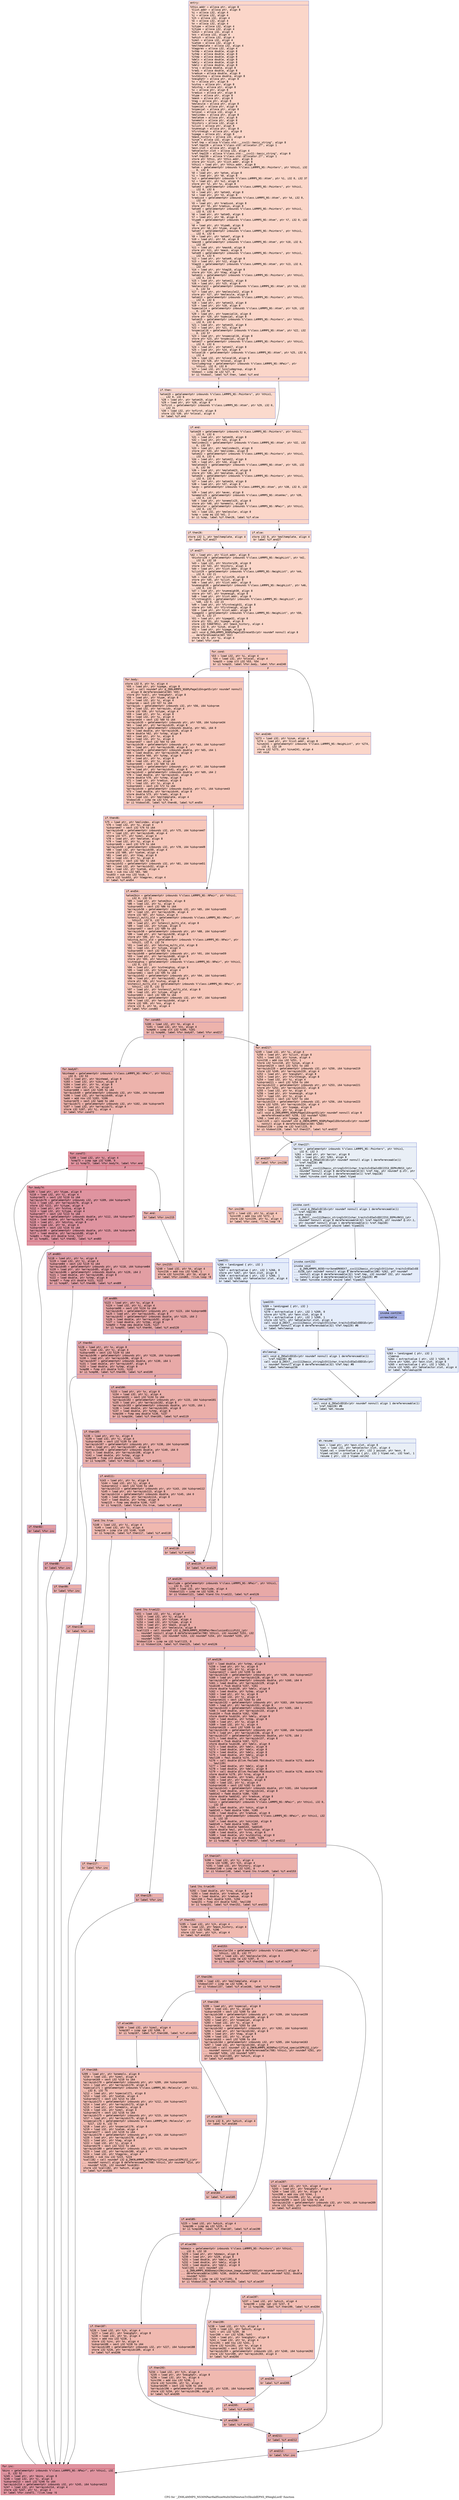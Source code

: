 digraph "CFG for '_ZN9LAMMPS_NS30NPairHalfSizeMultiOldNewtonTri5buildEPNS_9NeighListE' function" {
	label="CFG for '_ZN9LAMMPS_NS30NPairHalfSizeMultiOldNewtonTri5buildEPNS_9NeighListE' function";

	Node0x55f3fb5f9cc0 [shape=record,color="#3d50c3ff", style=filled, fillcolor="#f6a38570" fontname="Courier",label="{entry:\l|  %this.addr = alloca ptr, align 8\l  %list.addr = alloca ptr, align 8\l  %i = alloca i32, align 4\l  %j = alloca i32, align 4\l  %jh = alloca i32, align 4\l  %k = alloca i32, align 4\l  %n = alloca i32, align 4\l  %itype = alloca i32, align 4\l  %jtype = alloca i32, align 4\l  %ibin = alloca i32, align 4\l  %ns = alloca i32, align 4\l  %which = alloca i32, align 4\l  %imol = alloca i32, align 4\l  %iatom = alloca i32, align 4\l  %moltemplate = alloca i32, align 4\l  %tagprev = alloca i32, align 4\l  %xtmp = alloca double, align 8\l  %ytmp = alloca double, align 8\l  %ztmp = alloca double, align 8\l  %delx = alloca double, align 8\l  %dely = alloca double, align 8\l  %delz = alloca double, align 8\l  %rsq = alloca double, align 8\l  %radi = alloca double, align 8\l  %radsum = alloca double, align 8\l  %cutdistsq = alloca double, align 8\l  %neighptr = alloca ptr, align 8\l  %s = alloca ptr, align 8\l  %cutsq = alloca ptr, align 8\l  %distsq = alloca ptr, align 8\l  %x = alloca ptr, align 8\l  %radius = alloca ptr, align 8\l  %type = alloca ptr, align 8\l  %mask = alloca ptr, align 8\l  %tag = alloca ptr, align 8\l  %molecule = alloca ptr, align 8\l  %special = alloca ptr, align 8\l  %nspecial = alloca ptr, align 8\l  %nlocal = alloca i32, align 4\l  %molindex = alloca ptr, align 8\l  %molatom = alloca ptr, align 8\l  %onemols = alloca ptr, align 8\l  %history = alloca i32, align 4\l  %ilist = alloca ptr, align 8\l  %numneigh = alloca ptr, align 8\l  %firstneigh = alloca ptr, align 8\l  %ipage = alloca ptr, align 8\l  %mask_history = alloca i32, align 4\l  %inum = alloca i32, align 4\l  %ref.tmp = alloca %\"class.std::__cxx11::basic_string\", align 8\l  %ref.tmp228 = alloca %\"class.std::allocator.27\", align 1\l  %exn.slot = alloca ptr, align 8\l  %ehselector.slot = alloca i32, align 4\l  %ref.tmp229 = alloca %\"class.std::__cxx11::basic_string\", align 8\l  %ref.tmp230 = alloca %\"class.std::allocator.27\", align 1\l  store ptr %this, ptr %this.addr, align 8\l  store ptr %list, ptr %list.addr, align 8\l  %this1 = load ptr, ptr %this.addr, align 8\l  %atom = getelementptr inbounds %\"class.LAMMPS_NS::Pointers\", ptr %this1, i32\l... 0, i32 6\l  %0 = load ptr, ptr %atom, align 8\l  %1 = load ptr, ptr %0, align 8\l  %x2 = getelementptr inbounds %\"class.LAMMPS_NS::Atom\", ptr %1, i32 0, i32 37\l  %2 = load ptr, ptr %x2, align 8\l  store ptr %2, ptr %x, align 8\l  %atom3 = getelementptr inbounds %\"class.LAMMPS_NS::Pointers\", ptr %this1,\l... i32 0, i32 6\l  %3 = load ptr, ptr %atom3, align 8\l  %4 = load ptr, ptr %3, align 8\l  %radius4 = getelementptr inbounds %\"class.LAMMPS_NS::Atom\", ptr %4, i32 0,\l... i32 43\l  %5 = load ptr, ptr %radius4, align 8\l  store ptr %5, ptr %radius, align 8\l  %atom5 = getelementptr inbounds %\"class.LAMMPS_NS::Pointers\", ptr %this1,\l... i32 0, i32 6\l  %6 = load ptr, ptr %atom5, align 8\l  %7 = load ptr, ptr %6, align 8\l  %type6 = getelementptr inbounds %\"class.LAMMPS_NS::Atom\", ptr %7, i32 0, i32\l... 34\l  %8 = load ptr, ptr %type6, align 8\l  store ptr %8, ptr %type, align 8\l  %atom7 = getelementptr inbounds %\"class.LAMMPS_NS::Pointers\", ptr %this1,\l... i32 0, i32 6\l  %9 = load ptr, ptr %atom7, align 8\l  %10 = load ptr, ptr %9, align 8\l  %mask8 = getelementptr inbounds %\"class.LAMMPS_NS::Atom\", ptr %10, i32 0,\l... i32 35\l  %11 = load ptr, ptr %mask8, align 8\l  store ptr %11, ptr %mask, align 8\l  %atom9 = getelementptr inbounds %\"class.LAMMPS_NS::Pointers\", ptr %this1,\l... i32 0, i32 6\l  %12 = load ptr, ptr %atom9, align 8\l  %13 = load ptr, ptr %12, align 8\l  %tag10 = getelementptr inbounds %\"class.LAMMPS_NS::Atom\", ptr %13, i32 0,\l... i32 33\l  %14 = load ptr, ptr %tag10, align 8\l  store ptr %14, ptr %tag, align 8\l  %atom11 = getelementptr inbounds %\"class.LAMMPS_NS::Pointers\", ptr %this1,\l... i32 0, i32 6\l  %15 = load ptr, ptr %atom11, align 8\l  %16 = load ptr, ptr %15, align 8\l  %molecule12 = getelementptr inbounds %\"class.LAMMPS_NS::Atom\", ptr %16, i32\l... 0, i32 54\l  %17 = load ptr, ptr %molecule12, align 8\l  store ptr %17, ptr %molecule, align 8\l  %atom13 = getelementptr inbounds %\"class.LAMMPS_NS::Pointers\", ptr %this1,\l... i32 0, i32 6\l  %18 = load ptr, ptr %atom13, align 8\l  %19 = load ptr, ptr %18, align 8\l  %special14 = getelementptr inbounds %\"class.LAMMPS_NS::Atom\", ptr %19, i32\l... 0, i32 58\l  %20 = load ptr, ptr %special14, align 8\l  store ptr %20, ptr %special, align 8\l  %atom15 = getelementptr inbounds %\"class.LAMMPS_NS::Pointers\", ptr %this1,\l... i32 0, i32 6\l  %21 = load ptr, ptr %atom15, align 8\l  %22 = load ptr, ptr %21, align 8\l  %nspecial16 = getelementptr inbounds %\"class.LAMMPS_NS::Atom\", ptr %22, i32\l... 0, i32 57\l  %23 = load ptr, ptr %nspecial16, align 8\l  store ptr %23, ptr %nspecial, align 8\l  %atom17 = getelementptr inbounds %\"class.LAMMPS_NS::Pointers\", ptr %this1,\l... i32 0, i32 6\l  %24 = load ptr, ptr %atom17, align 8\l  %25 = load ptr, ptr %24, align 8\l  %nlocal18 = getelementptr inbounds %\"class.LAMMPS_NS::Atom\", ptr %25, i32 0,\l... i32 4\l  %26 = load i32, ptr %nlocal18, align 8\l  store i32 %26, ptr %nlocal, align 4\l  %includegroup = getelementptr inbounds %\"class.LAMMPS_NS::NPair\", ptr\l... %this1, i32 0, i32 8\l  %27 = load i32, ptr %includegroup, align 8\l  %tobool = icmp ne i32 %27, 0\l  br i1 %tobool, label %if.then, label %if.end\l|{<s0>T|<s1>F}}"];
	Node0x55f3fb5f9cc0:s0 -> Node0x55f3fb5fb6e0[tooltip="entry -> if.then\nProbability 62.50%" ];
	Node0x55f3fb5f9cc0:s1 -> Node0x55f3fb5fb750[tooltip="entry -> if.end\nProbability 37.50%" ];
	Node0x55f3fb5fb6e0 [shape=record,color="#3d50c3ff", style=filled, fillcolor="#f7ac8e70" fontname="Courier",label="{if.then:\l|  %atom19 = getelementptr inbounds %\"class.LAMMPS_NS::Pointers\", ptr %this1,\l... i32 0, i32 6\l  %28 = load ptr, ptr %atom19, align 8\l  %29 = load ptr, ptr %28, align 8\l  %nfirst = getelementptr inbounds %\"class.LAMMPS_NS::Atom\", ptr %29, i32 0,\l... i32 31\l  %30 = load i32, ptr %nfirst, align 8\l  store i32 %30, ptr %nlocal, align 4\l  br label %if.end\l}"];
	Node0x55f3fb5fb6e0 -> Node0x55f3fb5fb750[tooltip="if.then -> if.end\nProbability 100.00%" ];
	Node0x55f3fb5fb750 [shape=record,color="#3d50c3ff", style=filled, fillcolor="#f6a38570" fontname="Courier",label="{if.end:\l|  %atom20 = getelementptr inbounds %\"class.LAMMPS_NS::Pointers\", ptr %this1,\l... i32 0, i32 6\l  %31 = load ptr, ptr %atom20, align 8\l  %32 = load ptr, ptr %31, align 8\l  %molindex21 = getelementptr inbounds %\"class.LAMMPS_NS::Atom\", ptr %32, i32\l... 0, i32 55\l  %33 = load ptr, ptr %molindex21, align 8\l  store ptr %33, ptr %molindex, align 8\l  %atom22 = getelementptr inbounds %\"class.LAMMPS_NS::Pointers\", ptr %this1,\l... i32 0, i32 6\l  %34 = load ptr, ptr %atom22, align 8\l  %35 = load ptr, ptr %34, align 8\l  %molatom23 = getelementptr inbounds %\"class.LAMMPS_NS::Atom\", ptr %35, i32\l... 0, i32 56\l  %36 = load ptr, ptr %molatom23, align 8\l  store ptr %36, ptr %molatom, align 8\l  %atom24 = getelementptr inbounds %\"class.LAMMPS_NS::Pointers\", ptr %this1,\l... i32 0, i32 6\l  %37 = load ptr, ptr %atom24, align 8\l  %38 = load ptr, ptr %37, align 8\l  %avec = getelementptr inbounds %\"class.LAMMPS_NS::Atom\", ptr %38, i32 0, i32\l... 2\l  %39 = load ptr, ptr %avec, align 8\l  %onemols25 = getelementptr inbounds %\"class.LAMMPS_NS::AtomVec\", ptr %39,\l... i32 0, i32 24\l  %40 = load ptr, ptr %onemols25, align 8\l  store ptr %40, ptr %onemols, align 8\l  %molecular = getelementptr inbounds %\"class.LAMMPS_NS::NPair\", ptr %this1,\l... i32 0, i32 77\l  %41 = load i32, ptr %molecular, align 8\l  %cmp = icmp eq i32 %41, 2\l  br i1 %cmp, label %if.then26, label %if.else\l|{<s0>T|<s1>F}}"];
	Node0x55f3fb5fb750:s0 -> Node0x55f3fb6021d0[tooltip="if.end -> if.then26\nProbability 50.00%" ];
	Node0x55f3fb5fb750:s1 -> Node0x55f3fb602250[tooltip="if.end -> if.else\nProbability 50.00%" ];
	Node0x55f3fb6021d0 [shape=record,color="#3d50c3ff", style=filled, fillcolor="#f7ac8e70" fontname="Courier",label="{if.then26:\l|  store i32 1, ptr %moltemplate, align 4\l  br label %if.end27\l}"];
	Node0x55f3fb6021d0 -> Node0x55f3fb602410[tooltip="if.then26 -> if.end27\nProbability 100.00%" ];
	Node0x55f3fb602250 [shape=record,color="#3d50c3ff", style=filled, fillcolor="#f7ac8e70" fontname="Courier",label="{if.else:\l|  store i32 0, ptr %moltemplate, align 4\l  br label %if.end27\l}"];
	Node0x55f3fb602250 -> Node0x55f3fb602410[tooltip="if.else -> if.end27\nProbability 100.00%" ];
	Node0x55f3fb602410 [shape=record,color="#3d50c3ff", style=filled, fillcolor="#f6a38570" fontname="Courier",label="{if.end27:\l|  %42 = load ptr, ptr %list.addr, align 8\l  %history28 = getelementptr inbounds %\"class.LAMMPS_NS::NeighList\", ptr %42,\l... i32 0, i32 10\l  %43 = load i32, ptr %history28, align 8\l  store i32 %43, ptr %history, align 4\l  %44 = load ptr, ptr %list.addr, align 8\l  %ilist29 = getelementptr inbounds %\"class.LAMMPS_NS::NeighList\", ptr %44,\l... i32 0, i32 21\l  %45 = load ptr, ptr %ilist29, align 8\l  store ptr %45, ptr %ilist, align 8\l  %46 = load ptr, ptr %list.addr, align 8\l  %numneigh30 = getelementptr inbounds %\"class.LAMMPS_NS::NeighList\", ptr %46,\l... i32 0, i32 22\l  %47 = load ptr, ptr %numneigh30, align 8\l  store ptr %47, ptr %numneigh, align 8\l  %48 = load ptr, ptr %list.addr, align 8\l  %firstneigh31 = getelementptr inbounds %\"class.LAMMPS_NS::NeighList\", ptr\l... %48, i32 0, i32 23\l  %49 = load ptr, ptr %firstneigh31, align 8\l  store ptr %49, ptr %firstneigh, align 8\l  %50 = load ptr, ptr %list.addr, align 8\l  %ipage32 = getelementptr inbounds %\"class.LAMMPS_NS::NeighList\", ptr %50,\l... i32 0, i32 27\l  %51 = load ptr, ptr %ipage32, align 8\l  store ptr %51, ptr %ipage, align 8\l  store i32 536870912, ptr %mask_history, align 4\l  store i32 0, ptr %inum, align 4\l  %52 = load ptr, ptr %ipage, align 8\l  call void @_ZN9LAMMPS_NS6MyPageIiE5resetEv(ptr noundef nonnull align 8\l... dereferenceable(60) %52)\l  store i32 0, ptr %i, align 4\l  br label %for.cond\l}"];
	Node0x55f3fb602410 -> Node0x55f3fb604640[tooltip="if.end27 -> for.cond\nProbability 100.00%" ];
	Node0x55f3fb604640 [shape=record,color="#3d50c3ff", style=filled, fillcolor="#ec7f6370" fontname="Courier",label="{for.cond:\l|  %53 = load i32, ptr %i, align 4\l  %54 = load i32, ptr %nlocal, align 4\l  %cmp33 = icmp slt i32 %53, %54\l  br i1 %cmp33, label %for.body, label %for.end240\l|{<s0>T|<s1>F}}"];
	Node0x55f3fb604640:s0 -> Node0x55f3fb6048f0[tooltip="for.cond -> for.body\nProbability 96.88%" ];
	Node0x55f3fb604640:s1 -> Node0x55f3fb604970[tooltip="for.cond -> for.end240\nProbability 3.12%" ];
	Node0x55f3fb6048f0 [shape=record,color="#3d50c3ff", style=filled, fillcolor="#ec7f6370" fontname="Courier",label="{for.body:\l|  store i32 0, ptr %n, align 4\l  %55 = load ptr, ptr %ipage, align 8\l  %call = call noundef ptr @_ZN9LAMMPS_NS6MyPageIiE4vgetEv(ptr noundef nonnull\l... align 8 dereferenceable(60) %55)\l  store ptr %call, ptr %neighptr, align 8\l  %56 = load ptr, ptr %type, align 8\l  %57 = load i32, ptr %i, align 4\l  %idxprom = sext i32 %57 to i64\l  %arrayidx = getelementptr inbounds i32, ptr %56, i64 %idxprom\l  %58 = load i32, ptr %arrayidx, align 4\l  store i32 %58, ptr %itype, align 4\l  %59 = load ptr, ptr %x, align 8\l  %60 = load i32, ptr %i, align 4\l  %idxprom34 = sext i32 %60 to i64\l  %arrayidx35 = getelementptr inbounds ptr, ptr %59, i64 %idxprom34\l  %61 = load ptr, ptr %arrayidx35, align 8\l  %arrayidx36 = getelementptr inbounds double, ptr %61, i64 0\l  %62 = load double, ptr %arrayidx36, align 8\l  store double %62, ptr %xtmp, align 8\l  %63 = load ptr, ptr %x, align 8\l  %64 = load i32, ptr %i, align 4\l  %idxprom37 = sext i32 %64 to i64\l  %arrayidx38 = getelementptr inbounds ptr, ptr %63, i64 %idxprom37\l  %65 = load ptr, ptr %arrayidx38, align 8\l  %arrayidx39 = getelementptr inbounds double, ptr %65, i64 1\l  %66 = load double, ptr %arrayidx39, align 8\l  store double %66, ptr %ytmp, align 8\l  %67 = load ptr, ptr %x, align 8\l  %68 = load i32, ptr %i, align 4\l  %idxprom40 = sext i32 %68 to i64\l  %arrayidx41 = getelementptr inbounds ptr, ptr %67, i64 %idxprom40\l  %69 = load ptr, ptr %arrayidx41, align 8\l  %arrayidx42 = getelementptr inbounds double, ptr %69, i64 2\l  %70 = load double, ptr %arrayidx42, align 8\l  store double %70, ptr %ztmp, align 8\l  %71 = load ptr, ptr %radius, align 8\l  %72 = load i32, ptr %i, align 4\l  %idxprom43 = sext i32 %72 to i64\l  %arrayidx44 = getelementptr inbounds double, ptr %71, i64 %idxprom43\l  %73 = load double, ptr %arrayidx44, align 8\l  store double %73, ptr %radi, align 8\l  %74 = load i32, ptr %moltemplate, align 4\l  %tobool45 = icmp ne i32 %74, 0\l  br i1 %tobool45, label %if.then46, label %if.end54\l|{<s0>T|<s1>F}}"];
	Node0x55f3fb6048f0:s0 -> Node0x55f3fb6065d0[tooltip="for.body -> if.then46\nProbability 62.50%" ];
	Node0x55f3fb6048f0:s1 -> Node0x55f3fb6066b0[tooltip="for.body -> if.end54\nProbability 37.50%" ];
	Node0x55f3fb6065d0 [shape=record,color="#3d50c3ff", style=filled, fillcolor="#ed836670" fontname="Courier",label="{if.then46:\l|  %75 = load ptr, ptr %molindex, align 8\l  %76 = load i32, ptr %i, align 4\l  %idxprom47 = sext i32 %76 to i64\l  %arrayidx48 = getelementptr inbounds i32, ptr %75, i64 %idxprom47\l  %77 = load i32, ptr %arrayidx48, align 4\l  store i32 %77, ptr %imol, align 4\l  %78 = load ptr, ptr %molatom, align 8\l  %79 = load i32, ptr %i, align 4\l  %idxprom49 = sext i32 %79 to i64\l  %arrayidx50 = getelementptr inbounds i32, ptr %78, i64 %idxprom49\l  %80 = load i32, ptr %arrayidx50, align 4\l  store i32 %80, ptr %iatom, align 4\l  %81 = load ptr, ptr %tag, align 8\l  %82 = load i32, ptr %i, align 4\l  %idxprom51 = sext i32 %82 to i64\l  %arrayidx52 = getelementptr inbounds i32, ptr %81, i64 %idxprom51\l  %83 = load i32, ptr %arrayidx52, align 4\l  %84 = load i32, ptr %iatom, align 4\l  %sub = sub nsw i32 %83, %84\l  %sub53 = sub nsw i32 %sub, 1\l  store i32 %sub53, ptr %tagprev, align 4\l  br label %if.end54\l}"];
	Node0x55f3fb6065d0 -> Node0x55f3fb6066b0[tooltip="if.then46 -> if.end54\nProbability 100.00%" ];
	Node0x55f3fb6066b0 [shape=record,color="#3d50c3ff", style=filled, fillcolor="#ec7f6370" fontname="Courier",label="{if.end54:\l|  %atom2bin = getelementptr inbounds %\"class.LAMMPS_NS::NPair\", ptr %this1,\l... i32 0, i32 51\l  %85 = load ptr, ptr %atom2bin, align 8\l  %86 = load i32, ptr %i, align 4\l  %idxprom55 = sext i32 %86 to i64\l  %arrayidx56 = getelementptr inbounds i32, ptr %85, i64 %idxprom55\l  %87 = load i32, ptr %arrayidx56, align 4\l  store i32 %87, ptr %ibin, align 4\l  %stencil_multi_old = getelementptr inbounds %\"class.LAMMPS_NS::NPair\", ptr\l... %this1, i32 0, i32 73\l  %88 = load ptr, ptr %stencil_multi_old, align 8\l  %89 = load i32, ptr %itype, align 4\l  %idxprom57 = sext i32 %89 to i64\l  %arrayidx58 = getelementptr inbounds ptr, ptr %88, i64 %idxprom57\l  %90 = load ptr, ptr %arrayidx58, align 8\l  store ptr %90, ptr %s, align 8\l  %distsq_multi_old = getelementptr inbounds %\"class.LAMMPS_NS::NPair\", ptr\l... %this1, i32 0, i32 74\l  %91 = load ptr, ptr %distsq_multi_old, align 8\l  %92 = load i32, ptr %itype, align 4\l  %idxprom59 = sext i32 %92 to i64\l  %arrayidx60 = getelementptr inbounds ptr, ptr %91, i64 %idxprom59\l  %93 = load ptr, ptr %arrayidx60, align 8\l  store ptr %93, ptr %distsq, align 8\l  %cutneighsq = getelementptr inbounds %\"class.LAMMPS_NS::NPair\", ptr %this1,\l... i32 0, i32 11\l  %94 = load ptr, ptr %cutneighsq, align 8\l  %95 = load i32, ptr %itype, align 4\l  %idxprom61 = sext i32 %95 to i64\l  %arrayidx62 = getelementptr inbounds ptr, ptr %94, i64 %idxprom61\l  %96 = load ptr, ptr %arrayidx62, align 8\l  store ptr %96, ptr %cutsq, align 8\l  %nstencil_multi_old = getelementptr inbounds %\"class.LAMMPS_NS::NPair\", ptr\l... %this1, i32 0, i32 72\l  %97 = load ptr, ptr %nstencil_multi_old, align 8\l  %98 = load i32, ptr %itype, align 4\l  %idxprom63 = sext i32 %98 to i64\l  %arrayidx64 = getelementptr inbounds i32, ptr %97, i64 %idxprom63\l  %99 = load i32, ptr %arrayidx64, align 4\l  store i32 %99, ptr %ns, align 4\l  store i32 0, ptr %k, align 4\l  br label %for.cond65\l}"];
	Node0x55f3fb6066b0 -> Node0x55f3fb6095b0[tooltip="if.end54 -> for.cond65\nProbability 100.00%" ];
	Node0x55f3fb6095b0 [shape=record,color="#3d50c3ff", style=filled, fillcolor="#d6524470" fontname="Courier",label="{for.cond65:\l|  %100 = load i32, ptr %k, align 4\l  %101 = load i32, ptr %ns, align 4\l  %cmp66 = icmp slt i32 %100, %101\l  br i1 %cmp66, label %for.body67, label %for.end217\l|{<s0>T|<s1>F}}"];
	Node0x55f3fb6095b0:s0 -> Node0x55f3fb609820[tooltip="for.cond65 -> for.body67\nProbability 96.88%" ];
	Node0x55f3fb6095b0:s1 -> Node0x55f3fb609870[tooltip="for.cond65 -> for.end217\nProbability 3.12%" ];
	Node0x55f3fb609820 [shape=record,color="#3d50c3ff", style=filled, fillcolor="#d6524470" fontname="Courier",label="{for.body67:\l|  %binhead = getelementptr inbounds %\"class.LAMMPS_NS::NPair\", ptr %this1,\l... i32 0, i32 53\l  %102 = load ptr, ptr %binhead, align 8\l  %103 = load i32, ptr %ibin, align 4\l  %104 = load ptr, ptr %s, align 8\l  %105 = load i32, ptr %k, align 4\l  %idxprom68 = sext i32 %105 to i64\l  %arrayidx69 = getelementptr inbounds i32, ptr %104, i64 %idxprom68\l  %106 = load i32, ptr %arrayidx69, align 4\l  %add = add nsw i32 %103, %106\l  %idxprom70 = sext i32 %add to i64\l  %arrayidx71 = getelementptr inbounds i32, ptr %102, i64 %idxprom70\l  %107 = load i32, ptr %arrayidx71, align 4\l  store i32 %107, ptr %j, align 4\l  br label %for.cond72\l}"];
	Node0x55f3fb609820 -> Node0x55f3fb60a1e0[tooltip="for.body67 -> for.cond72\nProbability 100.00%" ];
	Node0x55f3fb60a1e0 [shape=record,color="#b70d28ff", style=filled, fillcolor="#b70d2870" fontname="Courier",label="{for.cond72:\l|  %108 = load i32, ptr %j, align 4\l  %cmp73 = icmp sge i32 %108, 0\l  br i1 %cmp73, label %for.body74, label %for.end\l|{<s0>T|<s1>F}}"];
	Node0x55f3fb60a1e0:s0 -> Node0x55f3fb60a400[tooltip="for.cond72 -> for.body74\nProbability 96.88%" ];
	Node0x55f3fb60a1e0:s1 -> Node0x55f3fb60a480[tooltip="for.cond72 -> for.end\nProbability 3.12%" ];
	Node0x55f3fb60a400 [shape=record,color="#b70d28ff", style=filled, fillcolor="#b70d2870" fontname="Courier",label="{for.body74:\l|  %109 = load ptr, ptr %type, align 8\l  %110 = load i32, ptr %j, align 4\l  %idxprom75 = sext i32 %110 to i64\l  %arrayidx76 = getelementptr inbounds i32, ptr %109, i64 %idxprom75\l  %111 = load i32, ptr %arrayidx76, align 4\l  store i32 %111, ptr %jtype, align 4\l  %112 = load ptr, ptr %cutsq, align 8\l  %113 = load i32, ptr %jtype, align 4\l  %idxprom77 = sext i32 %113 to i64\l  %arrayidx78 = getelementptr inbounds double, ptr %112, i64 %idxprom77\l  %114 = load double, ptr %arrayidx78, align 8\l  %115 = load ptr, ptr %distsq, align 8\l  %116 = load i32, ptr %k, align 4\l  %idxprom79 = sext i32 %116 to i64\l  %arrayidx80 = getelementptr inbounds double, ptr %115, i64 %idxprom79\l  %117 = load double, ptr %arrayidx80, align 8\l  %cmp81 = fcmp olt double %114, %117\l  br i1 %cmp81, label %if.then82, label %if.end83\l|{<s0>T|<s1>F}}"];
	Node0x55f3fb60a400:s0 -> Node0x55f3fb60b020[tooltip="for.body74 -> if.then82\nProbability 50.00%" ];
	Node0x55f3fb60a400:s1 -> Node0x55f3fb60b0a0[tooltip="for.body74 -> if.end83\nProbability 50.00%" ];
	Node0x55f3fb60b020 [shape=record,color="#3d50c3ff", style=filled, fillcolor="#be242e70" fontname="Courier",label="{if.then82:\l|  br label %for.inc\l}"];
	Node0x55f3fb60b020 -> Node0x55f3fb60b230[tooltip="if.then82 -> for.inc\nProbability 100.00%" ];
	Node0x55f3fb60b0a0 [shape=record,color="#3d50c3ff", style=filled, fillcolor="#be242e70" fontname="Courier",label="{if.end83:\l|  %118 = load ptr, ptr %x, align 8\l  %119 = load i32, ptr %j, align 4\l  %idxprom84 = sext i32 %119 to i64\l  %arrayidx85 = getelementptr inbounds ptr, ptr %118, i64 %idxprom84\l  %120 = load ptr, ptr %arrayidx85, align 8\l  %arrayidx86 = getelementptr inbounds double, ptr %120, i64 2\l  %121 = load double, ptr %arrayidx86, align 8\l  %122 = load double, ptr %ztmp, align 8\l  %cmp87 = fcmp olt double %121, %122\l  br i1 %cmp87, label %if.then88, label %if.end89\l|{<s0>T|<s1>F}}"];
	Node0x55f3fb60b0a0:s0 -> Node0x55f3fb60b880[tooltip="if.end83 -> if.then88\nProbability 50.00%" ];
	Node0x55f3fb60b0a0:s1 -> Node0x55f3fb60b900[tooltip="if.end83 -> if.end89\nProbability 50.00%" ];
	Node0x55f3fb60b880 [shape=record,color="#3d50c3ff", style=filled, fillcolor="#c5333470" fontname="Courier",label="{if.then88:\l|  br label %for.inc\l}"];
	Node0x55f3fb60b880 -> Node0x55f3fb60b230[tooltip="if.then88 -> for.inc\nProbability 100.00%" ];
	Node0x55f3fb60b900 [shape=record,color="#3d50c3ff", style=filled, fillcolor="#c5333470" fontname="Courier",label="{if.end89:\l|  %123 = load ptr, ptr %x, align 8\l  %124 = load i32, ptr %j, align 4\l  %idxprom90 = sext i32 %124 to i64\l  %arrayidx91 = getelementptr inbounds ptr, ptr %123, i64 %idxprom90\l  %125 = load ptr, ptr %arrayidx91, align 8\l  %arrayidx92 = getelementptr inbounds double, ptr %125, i64 2\l  %126 = load double, ptr %arrayidx92, align 8\l  %127 = load double, ptr %ztmp, align 8\l  %cmp93 = fcmp oeq double %126, %127\l  br i1 %cmp93, label %if.then94, label %if.end120\l|{<s0>T|<s1>F}}"];
	Node0x55f3fb60b900:s0 -> Node0x55f3fb600500[tooltip="if.end89 -> if.then94\nProbability 62.50%" ];
	Node0x55f3fb60b900:s1 -> Node0x55f3fb600580[tooltip="if.end89 -> if.end120\nProbability 37.50%" ];
	Node0x55f3fb600500 [shape=record,color="#3d50c3ff", style=filled, fillcolor="#ca3b3770" fontname="Courier",label="{if.then94:\l|  %128 = load ptr, ptr %x, align 8\l  %129 = load i32, ptr %j, align 4\l  %idxprom95 = sext i32 %129 to i64\l  %arrayidx96 = getelementptr inbounds ptr, ptr %128, i64 %idxprom95\l  %130 = load ptr, ptr %arrayidx96, align 8\l  %arrayidx97 = getelementptr inbounds double, ptr %130, i64 1\l  %131 = load double, ptr %arrayidx97, align 8\l  %132 = load double, ptr %ytmp, align 8\l  %cmp98 = fcmp olt double %131, %132\l  br i1 %cmp98, label %if.then99, label %if.end100\l|{<s0>T|<s1>F}}"];
	Node0x55f3fb600500:s0 -> Node0x55f3fb600c20[tooltip="if.then94 -> if.then99\nProbability 50.00%" ];
	Node0x55f3fb600500:s1 -> Node0x55f3fb600ca0[tooltip="if.then94 -> if.end100\nProbability 50.00%" ];
	Node0x55f3fb600c20 [shape=record,color="#3d50c3ff", style=filled, fillcolor="#d0473d70" fontname="Courier",label="{if.then99:\l|  br label %for.inc\l}"];
	Node0x55f3fb600c20 -> Node0x55f3fb60b230[tooltip="if.then99 -> for.inc\nProbability 100.00%" ];
	Node0x55f3fb600ca0 [shape=record,color="#3d50c3ff", style=filled, fillcolor="#d0473d70" fontname="Courier",label="{if.end100:\l|  %133 = load ptr, ptr %x, align 8\l  %134 = load i32, ptr %j, align 4\l  %idxprom101 = sext i32 %134 to i64\l  %arrayidx102 = getelementptr inbounds ptr, ptr %133, i64 %idxprom101\l  %135 = load ptr, ptr %arrayidx102, align 8\l  %arrayidx103 = getelementptr inbounds double, ptr %135, i64 1\l  %136 = load double, ptr %arrayidx103, align 8\l  %137 = load double, ptr %ytmp, align 8\l  %cmp104 = fcmp oeq double %136, %137\l  br i1 %cmp104, label %if.then105, label %if.end119\l|{<s0>T|<s1>F}}"];
	Node0x55f3fb600ca0:s0 -> Node0x55f3fb60df80[tooltip="if.end100 -> if.then105\nProbability 62.50%" ];
	Node0x55f3fb600ca0:s1 -> Node0x55f3fb60e000[tooltip="if.end100 -> if.end119\nProbability 37.50%" ];
	Node0x55f3fb60df80 [shape=record,color="#3d50c3ff", style=filled, fillcolor="#d24b4070" fontname="Courier",label="{if.then105:\l|  %138 = load ptr, ptr %x, align 8\l  %139 = load i32, ptr %j, align 4\l  %idxprom106 = sext i32 %139 to i64\l  %arrayidx107 = getelementptr inbounds ptr, ptr %138, i64 %idxprom106\l  %140 = load ptr, ptr %arrayidx107, align 8\l  %arrayidx108 = getelementptr inbounds double, ptr %140, i64 0\l  %141 = load double, ptr %arrayidx108, align 8\l  %142 = load double, ptr %xtmp, align 8\l  %cmp109 = fcmp olt double %141, %142\l  br i1 %cmp109, label %if.then110, label %if.end111\l|{<s0>T|<s1>F}}"];
	Node0x55f3fb60df80:s0 -> Node0x55f3fb602e30[tooltip="if.then105 -> if.then110\nProbability 50.00%" ];
	Node0x55f3fb60df80:s1 -> Node0x55f3fb602eb0[tooltip="if.then105 -> if.end111\nProbability 50.00%" ];
	Node0x55f3fb602e30 [shape=record,color="#3d50c3ff", style=filled, fillcolor="#d8564670" fontname="Courier",label="{if.then110:\l|  br label %for.inc\l}"];
	Node0x55f3fb602e30 -> Node0x55f3fb60b230[tooltip="if.then110 -> for.inc\nProbability 100.00%" ];
	Node0x55f3fb602eb0 [shape=record,color="#3d50c3ff", style=filled, fillcolor="#d8564670" fontname="Courier",label="{if.end111:\l|  %143 = load ptr, ptr %x, align 8\l  %144 = load i32, ptr %j, align 4\l  %idxprom112 = sext i32 %144 to i64\l  %arrayidx113 = getelementptr inbounds ptr, ptr %143, i64 %idxprom112\l  %145 = load ptr, ptr %arrayidx113, align 8\l  %arrayidx114 = getelementptr inbounds double, ptr %145, i64 0\l  %146 = load double, ptr %arrayidx114, align 8\l  %147 = load double, ptr %xtmp, align 8\l  %cmp115 = fcmp oeq double %146, %147\l  br i1 %cmp115, label %land.lhs.true, label %if.end118\l|{<s0>T|<s1>F}}"];
	Node0x55f3fb602eb0:s0 -> Node0x55f3fb603620[tooltip="if.end111 -> land.lhs.true\nProbability 62.50%" ];
	Node0x55f3fb602eb0:s1 -> Node0x55f3fb60fb20[tooltip="if.end111 -> if.end118\nProbability 37.50%" ];
	Node0x55f3fb603620 [shape=record,color="#3d50c3ff", style=filled, fillcolor="#dc5d4a70" fontname="Courier",label="{land.lhs.true:\l|  %148 = load i32, ptr %j, align 4\l  %149 = load i32, ptr %i, align 4\l  %cmp116 = icmp sle i32 %148, %149\l  br i1 %cmp116, label %if.then117, label %if.end118\l|{<s0>T|<s1>F}}"];
	Node0x55f3fb603620:s0 -> Node0x55f3fb60fe00[tooltip="land.lhs.true -> if.then117\nProbability 50.00%" ];
	Node0x55f3fb603620:s1 -> Node0x55f3fb60fb20[tooltip="land.lhs.true -> if.end118\nProbability 50.00%" ];
	Node0x55f3fb60fe00 [shape=record,color="#3d50c3ff", style=filled, fillcolor="#e1675170" fontname="Courier",label="{if.then117:\l|  br label %for.inc\l}"];
	Node0x55f3fb60fe00 -> Node0x55f3fb60b230[tooltip="if.then117 -> for.inc\nProbability 100.00%" ];
	Node0x55f3fb60fb20 [shape=record,color="#3d50c3ff", style=filled, fillcolor="#dc5d4a70" fontname="Courier",label="{if.end118:\l|  br label %if.end119\l}"];
	Node0x55f3fb60fb20 -> Node0x55f3fb60e000[tooltip="if.end118 -> if.end119\nProbability 100.00%" ];
	Node0x55f3fb60e000 [shape=record,color="#3d50c3ff", style=filled, fillcolor="#d24b4070" fontname="Courier",label="{if.end119:\l|  br label %if.end120\l}"];
	Node0x55f3fb60e000 -> Node0x55f3fb600580[tooltip="if.end119 -> if.end120\nProbability 100.00%" ];
	Node0x55f3fb600580 [shape=record,color="#3d50c3ff", style=filled, fillcolor="#ca3b3770" fontname="Courier",label="{if.end120:\l|  %exclude = getelementptr inbounds %\"class.LAMMPS_NS::NPair\", ptr %this1,\l... i32 0, i32 9\l  %150 = load i32, ptr %exclude, align 4\l  %tobool121 = icmp ne i32 %150, 0\l  br i1 %tobool121, label %land.lhs.true122, label %if.end126\l|{<s0>T|<s1>F}}"];
	Node0x55f3fb600580:s0 -> Node0x55f3fb610300[tooltip="if.end120 -> land.lhs.true122\nProbability 62.50%" ];
	Node0x55f3fb600580:s1 -> Node0x55f3fb6103a0[tooltip="if.end120 -> if.end126\nProbability 37.50%" ];
	Node0x55f3fb610300 [shape=record,color="#3d50c3ff", style=filled, fillcolor="#d0473d70" fontname="Courier",label="{land.lhs.true122:\l|  %151 = load i32, ptr %i, align 4\l  %152 = load i32, ptr %j, align 4\l  %153 = load i32, ptr %itype, align 4\l  %154 = load i32, ptr %jtype, align 4\l  %155 = load ptr, ptr %mask, align 8\l  %156 = load ptr, ptr %molecule, align 8\l  %call123 = call noundef i32 @_ZNK9LAMMPS_NS5NPair9exclusionEiiiiPiS1_(ptr\l... noundef nonnull align 8 dereferenceable(708) %this1, i32 noundef %151, i32\l... noundef %152, i32 noundef %153, i32 noundef %154, ptr noundef %155, ptr\l... noundef %156)\l  %tobool124 = icmp ne i32 %call123, 0\l  br i1 %tobool124, label %if.then125, label %if.end126\l|{<s0>T|<s1>F}}"];
	Node0x55f3fb610300:s0 -> Node0x55f3fb610ae0[tooltip="land.lhs.true122 -> if.then125\nProbability 62.50%" ];
	Node0x55f3fb610300:s1 -> Node0x55f3fb6103a0[tooltip="land.lhs.true122 -> if.end126\nProbability 37.50%" ];
	Node0x55f3fb610ae0 [shape=record,color="#3d50c3ff", style=filled, fillcolor="#d24b4070" fontname="Courier",label="{if.then125:\l|  br label %for.inc\l}"];
	Node0x55f3fb610ae0 -> Node0x55f3fb60b230[tooltip="if.then125 -> for.inc\nProbability 100.00%" ];
	Node0x55f3fb6103a0 [shape=record,color="#3d50c3ff", style=filled, fillcolor="#d0473d70" fontname="Courier",label="{if.end126:\l|  %157 = load double, ptr %xtmp, align 8\l  %158 = load ptr, ptr %x, align 8\l  %159 = load i32, ptr %j, align 4\l  %idxprom127 = sext i32 %159 to i64\l  %arrayidx128 = getelementptr inbounds ptr, ptr %158, i64 %idxprom127\l  %160 = load ptr, ptr %arrayidx128, align 8\l  %arrayidx129 = getelementptr inbounds double, ptr %160, i64 0\l  %161 = load double, ptr %arrayidx129, align 8\l  %sub130 = fsub double %157, %161\l  store double %sub130, ptr %delx, align 8\l  %162 = load double, ptr %ytmp, align 8\l  %163 = load ptr, ptr %x, align 8\l  %164 = load i32, ptr %j, align 4\l  %idxprom131 = sext i32 %164 to i64\l  %arrayidx132 = getelementptr inbounds ptr, ptr %163, i64 %idxprom131\l  %165 = load ptr, ptr %arrayidx132, align 8\l  %arrayidx133 = getelementptr inbounds double, ptr %165, i64 1\l  %166 = load double, ptr %arrayidx133, align 8\l  %sub134 = fsub double %162, %166\l  store double %sub134, ptr %dely, align 8\l  %167 = load double, ptr %ztmp, align 8\l  %168 = load ptr, ptr %x, align 8\l  %169 = load i32, ptr %j, align 4\l  %idxprom135 = sext i32 %169 to i64\l  %arrayidx136 = getelementptr inbounds ptr, ptr %168, i64 %idxprom135\l  %170 = load ptr, ptr %arrayidx136, align 8\l  %arrayidx137 = getelementptr inbounds double, ptr %170, i64 2\l  %171 = load double, ptr %arrayidx137, align 8\l  %sub138 = fsub double %167, %171\l  store double %sub138, ptr %delz, align 8\l  %172 = load double, ptr %delx, align 8\l  %173 = load double, ptr %delx, align 8\l  %174 = load double, ptr %dely, align 8\l  %175 = load double, ptr %dely, align 8\l  %mul139 = fmul double %174, %175\l  %176 = call double @llvm.fmuladd.f64(double %172, double %173, double\l... %mul139)\l  %177 = load double, ptr %delz, align 8\l  %178 = load double, ptr %delz, align 8\l  %179 = call double @llvm.fmuladd.f64(double %177, double %178, double %176)\l  store double %179, ptr %rsq, align 8\l  %180 = load double, ptr %radi, align 8\l  %181 = load ptr, ptr %radius, align 8\l  %182 = load i32, ptr %j, align 4\l  %idxprom140 = sext i32 %182 to i64\l  %arrayidx141 = getelementptr inbounds double, ptr %181, i64 %idxprom140\l  %183 = load double, ptr %arrayidx141, align 8\l  %add142 = fadd double %180, %183\l  store double %add142, ptr %radsum, align 8\l  %184 = load double, ptr %radsum, align 8\l  %skin = getelementptr inbounds %\"class.LAMMPS_NS::NPair\", ptr %this1, i32 0,\l... i32 10\l  %185 = load double, ptr %skin, align 8\l  %add143 = fadd double %184, %185\l  %186 = load double, ptr %radsum, align 8\l  %skin144 = getelementptr inbounds %\"class.LAMMPS_NS::NPair\", ptr %this1, i32\l... 0, i32 10\l  %187 = load double, ptr %skin144, align 8\l  %add145 = fadd double %186, %187\l  %mul = fmul double %add143, %add145\l  store double %mul, ptr %cutdistsq, align 8\l  %188 = load double, ptr %rsq, align 8\l  %189 = load double, ptr %cutdistsq, align 8\l  %cmp146 = fcmp ole double %188, %189\l  br i1 %cmp146, label %if.then147, label %if.end212\l|{<s0>T|<s1>F}}"];
	Node0x55f3fb6103a0:s0 -> Node0x55f3fb6130d0[tooltip="if.end126 -> if.then147\nProbability 50.00%" ];
	Node0x55f3fb6103a0:s1 -> Node0x55f3fb613150[tooltip="if.end126 -> if.end212\nProbability 50.00%" ];
	Node0x55f3fb6130d0 [shape=record,color="#3d50c3ff", style=filled, fillcolor="#d24b4070" fontname="Courier",label="{if.then147:\l|  %190 = load i32, ptr %j, align 4\l  store i32 %190, ptr %jh, align 4\l  %191 = load i32, ptr %history, align 4\l  %tobool148 = icmp ne i32 %191, 0\l  br i1 %tobool148, label %land.lhs.true149, label %if.end153\l|{<s0>T|<s1>F}}"];
	Node0x55f3fb6130d0:s0 -> Node0x55f3fb608690[tooltip="if.then147 -> land.lhs.true149\nProbability 62.50%" ];
	Node0x55f3fb6130d0:s1 -> Node0x55f3fb608730[tooltip="if.then147 -> if.end153\nProbability 37.50%" ];
	Node0x55f3fb608690 [shape=record,color="#3d50c3ff", style=filled, fillcolor="#d8564670" fontname="Courier",label="{land.lhs.true149:\l|  %192 = load double, ptr %rsq, align 8\l  %193 = load double, ptr %radsum, align 8\l  %194 = load double, ptr %radsum, align 8\l  %mul150 = fmul double %193, %194\l  %cmp151 = fcmp olt double %192, %mul150\l  br i1 %cmp151, label %if.then152, label %if.end153\l|{<s0>T|<s1>F}}"];
	Node0x55f3fb608690:s0 -> Node0x55f3fb608bb0[tooltip="land.lhs.true149 -> if.then152\nProbability 50.00%" ];
	Node0x55f3fb608690:s1 -> Node0x55f3fb608730[tooltip="land.lhs.true149 -> if.end153\nProbability 50.00%" ];
	Node0x55f3fb608bb0 [shape=record,color="#3d50c3ff", style=filled, fillcolor="#de614d70" fontname="Courier",label="{if.then152:\l|  %195 = load i32, ptr %jh, align 4\l  %196 = load i32, ptr %mask_history, align 4\l  %xor = xor i32 %195, %196\l  store i32 %xor, ptr %jh, align 4\l  br label %if.end153\l}"];
	Node0x55f3fb608bb0 -> Node0x55f3fb608730[tooltip="if.then152 -> if.end153\nProbability 100.00%" ];
	Node0x55f3fb608730 [shape=record,color="#3d50c3ff", style=filled, fillcolor="#d24b4070" fontname="Courier",label="{if.end153:\l|  %molecular154 = getelementptr inbounds %\"class.LAMMPS_NS::NPair\", ptr\l... %this1, i32 0, i32 77\l  %197 = load i32, ptr %molecular154, align 8\l  %cmp155 = icmp ne i32 %197, 0\l  br i1 %cmp155, label %if.then156, label %if.else207\l|{<s0>T|<s1>F}}"];
	Node0x55f3fb608730:s0 -> Node0x55f3fb609160[tooltip="if.end153 -> if.then156\nProbability 62.50%" ];
	Node0x55f3fb608730:s1 -> Node0x55f3fb6091e0[tooltip="if.end153 -> if.else207\nProbability 37.50%" ];
	Node0x55f3fb609160 [shape=record,color="#3d50c3ff", style=filled, fillcolor="#d8564670" fontname="Courier",label="{if.then156:\l|  %198 = load i32, ptr %moltemplate, align 4\l  %tobool157 = icmp ne i32 %198, 0\l  br i1 %tobool157, label %if.else166, label %if.then158\l|{<s0>T|<s1>F}}"];
	Node0x55f3fb609160:s0 -> Node0x55f3fb609450[tooltip="if.then156 -> if.else166\nProbability 62.50%" ];
	Node0x55f3fb609160:s1 -> Node0x55f3fb6094d0[tooltip="if.then156 -> if.then158\nProbability 37.50%" ];
	Node0x55f3fb6094d0 [shape=record,color="#3d50c3ff", style=filled, fillcolor="#de614d70" fontname="Courier",label="{if.then158:\l|  %199 = load ptr, ptr %special, align 8\l  %200 = load i32, ptr %i, align 4\l  %idxprom159 = sext i32 %200 to i64\l  %arrayidx160 = getelementptr inbounds ptr, ptr %199, i64 %idxprom159\l  %201 = load ptr, ptr %arrayidx160, align 8\l  %202 = load ptr, ptr %nspecial, align 8\l  %203 = load i32, ptr %i, align 4\l  %idxprom161 = sext i32 %203 to i64\l  %arrayidx162 = getelementptr inbounds ptr, ptr %202, i64 %idxprom161\l  %204 = load ptr, ptr %arrayidx162, align 8\l  %205 = load ptr, ptr %tag, align 8\l  %206 = load i32, ptr %j, align 4\l  %idxprom163 = sext i32 %206 to i64\l  %arrayidx164 = getelementptr inbounds i32, ptr %205, i64 %idxprom163\l  %207 = load i32, ptr %arrayidx164, align 4\l  %call165 = call noundef i32 @_ZNK9LAMMPS_NS5NPair12find_specialEPKiS2_i(ptr\l... noundef nonnull align 8 dereferenceable(708) %this1, ptr noundef %201, ptr\l... noundef %204, i32 noundef %207)\l  store i32 %call165, ptr %which, align 4\l  br label %if.end185\l}"];
	Node0x55f3fb6094d0 -> Node0x55f3fb616090[tooltip="if.then158 -> if.end185\nProbability 100.00%" ];
	Node0x55f3fb609450 [shape=record,color="#3d50c3ff", style=filled, fillcolor="#dc5d4a70" fontname="Courier",label="{if.else166:\l|  %208 = load i32, ptr %imol, align 4\l  %cmp167 = icmp sge i32 %208, 0\l  br i1 %cmp167, label %if.then168, label %if.else183\l|{<s0>T|<s1>F}}"];
	Node0x55f3fb609450:s0 -> Node0x55f3fb6162c0[tooltip="if.else166 -> if.then168\nProbability 50.00%" ];
	Node0x55f3fb609450:s1 -> Node0x55f3fb616340[tooltip="if.else166 -> if.else183\nProbability 50.00%" ];
	Node0x55f3fb6162c0 [shape=record,color="#3d50c3ff", style=filled, fillcolor="#e1675170" fontname="Courier",label="{if.then168:\l|  %209 = load ptr, ptr %onemols, align 8\l  %210 = load i32, ptr %imol, align 4\l  %idxprom169 = sext i32 %210 to i64\l  %arrayidx170 = getelementptr inbounds ptr, ptr %209, i64 %idxprom169\l  %211 = load ptr, ptr %arrayidx170, align 8\l  %special171 = getelementptr inbounds %\"class.LAMMPS_NS::Molecule\", ptr %211,\l... i32 0, i32 75\l  %212 = load ptr, ptr %special171, align 8\l  %213 = load i32, ptr %iatom, align 4\l  %idxprom172 = sext i32 %213 to i64\l  %arrayidx173 = getelementptr inbounds ptr, ptr %212, i64 %idxprom172\l  %214 = load ptr, ptr %arrayidx173, align 8\l  %215 = load ptr, ptr %onemols, align 8\l  %216 = load i32, ptr %imol, align 4\l  %idxprom174 = sext i32 %216 to i64\l  %arrayidx175 = getelementptr inbounds ptr, ptr %215, i64 %idxprom174\l  %217 = load ptr, ptr %arrayidx175, align 8\l  %nspecial176 = getelementptr inbounds %\"class.LAMMPS_NS::Molecule\", ptr\l... %217, i32 0, i32 74\l  %218 = load ptr, ptr %nspecial176, align 8\l  %219 = load i32, ptr %iatom, align 4\l  %idxprom177 = sext i32 %219 to i64\l  %arrayidx178 = getelementptr inbounds ptr, ptr %218, i64 %idxprom177\l  %220 = load ptr, ptr %arrayidx178, align 8\l  %221 = load ptr, ptr %tag, align 8\l  %222 = load i32, ptr %j, align 4\l  %idxprom179 = sext i32 %222 to i64\l  %arrayidx180 = getelementptr inbounds i32, ptr %221, i64 %idxprom179\l  %223 = load i32, ptr %arrayidx180, align 4\l  %224 = load i32, ptr %tagprev, align 4\l  %sub181 = sub nsw i32 %223, %224\l  %call182 = call noundef i32 @_ZNK9LAMMPS_NS5NPair12find_specialEPKiS2_i(ptr\l... noundef nonnull align 8 dereferenceable(708) %this1, ptr noundef %214, ptr\l... noundef %220, i32 noundef %sub181)\l  store i32 %call182, ptr %which, align 4\l  br label %if.end184\l}"];
	Node0x55f3fb6162c0 -> Node0x55f3fb617960[tooltip="if.then168 -> if.end184\nProbability 100.00%" ];
	Node0x55f3fb616340 [shape=record,color="#3d50c3ff", style=filled, fillcolor="#e1675170" fontname="Courier",label="{if.else183:\l|  store i32 0, ptr %which, align 4\l  br label %if.end184\l}"];
	Node0x55f3fb616340 -> Node0x55f3fb617960[tooltip="if.else183 -> if.end184\nProbability 100.00%" ];
	Node0x55f3fb617960 [shape=record,color="#3d50c3ff", style=filled, fillcolor="#dc5d4a70" fontname="Courier",label="{if.end184:\l|  br label %if.end185\l}"];
	Node0x55f3fb617960 -> Node0x55f3fb616090[tooltip="if.end184 -> if.end185\nProbability 100.00%" ];
	Node0x55f3fb616090 [shape=record,color="#3d50c3ff", style=filled, fillcolor="#d8564670" fontname="Courier",label="{if.end185:\l|  %225 = load i32, ptr %which, align 4\l  %cmp186 = icmp eq i32 %225, 0\l  br i1 %cmp186, label %if.then187, label %if.else190\l|{<s0>T|<s1>F}}"];
	Node0x55f3fb616090:s0 -> Node0x55f3fb617cb0[tooltip="if.end185 -> if.then187\nProbability 37.50%" ];
	Node0x55f3fb616090:s1 -> Node0x55f3fb617d30[tooltip="if.end185 -> if.else190\nProbability 62.50%" ];
	Node0x55f3fb617cb0 [shape=record,color="#3d50c3ff", style=filled, fillcolor="#de614d70" fontname="Courier",label="{if.then187:\l|  %226 = load i32, ptr %jh, align 4\l  %227 = load ptr, ptr %neighptr, align 8\l  %228 = load i32, ptr %n, align 4\l  %inc = add nsw i32 %228, 1\l  store i32 %inc, ptr %n, align 4\l  %idxprom188 = sext i32 %228 to i64\l  %arrayidx189 = getelementptr inbounds i32, ptr %227, i64 %idxprom188\l  store i32 %226, ptr %arrayidx189, align 4\l  br label %if.end206\l}"];
	Node0x55f3fb617cb0 -> Node0x55f3fb618340[tooltip="if.then187 -> if.end206\nProbability 100.00%" ];
	Node0x55f3fb617d30 [shape=record,color="#3d50c3ff", style=filled, fillcolor="#dc5d4a70" fontname="Courier",label="{if.else190:\l|  %domain = getelementptr inbounds %\"class.LAMMPS_NS::Pointers\", ptr %this1,\l... i32 0, i32 10\l  %229 = load ptr, ptr %domain, align 8\l  %230 = load ptr, ptr %229, align 8\l  %231 = load double, ptr %delx, align 8\l  %232 = load double, ptr %dely, align 8\l  %233 = load double, ptr %delz, align 8\l  %call191 = call noundef i32\l... @_ZN9LAMMPS_NS6Domain19minimum_image_checkEddd(ptr noundef nonnull align 8\l... dereferenceable(1200) %230, double noundef %231, double noundef %232, double\l... noundef %233)\l  %tobool192 = icmp ne i32 %call191, 0\l  br i1 %tobool192, label %if.then193, label %if.else197\l|{<s0>T|<s1>F}}"];
	Node0x55f3fb617d30:s0 -> Node0x55f3fb618a60[tooltip="if.else190 -> if.then193\nProbability 62.50%" ];
	Node0x55f3fb617d30:s1 -> Node0x55f3fb618b40[tooltip="if.else190 -> if.else197\nProbability 37.50%" ];
	Node0x55f3fb618a60 [shape=record,color="#3d50c3ff", style=filled, fillcolor="#de614d70" fontname="Courier",label="{if.then193:\l|  %234 = load i32, ptr %jh, align 4\l  %235 = load ptr, ptr %neighptr, align 8\l  %236 = load i32, ptr %n, align 4\l  %inc194 = add nsw i32 %236, 1\l  store i32 %inc194, ptr %n, align 4\l  %idxprom195 = sext i32 %236 to i64\l  %arrayidx196 = getelementptr inbounds i32, ptr %235, i64 %idxprom195\l  store i32 %234, ptr %arrayidx196, align 4\l  br label %if.end205\l}"];
	Node0x55f3fb618a60 -> Node0x55f3fb619190[tooltip="if.then193 -> if.end205\nProbability 100.00%" ];
	Node0x55f3fb618b40 [shape=record,color="#3d50c3ff", style=filled, fillcolor="#e36c5570" fontname="Courier",label="{if.else197:\l|  %237 = load i32, ptr %which, align 4\l  %cmp198 = icmp sgt i32 %237, 0\l  br i1 %cmp198, label %if.then199, label %if.end204\l|{<s0>T|<s1>F}}"];
	Node0x55f3fb618b40:s0 -> Node0x55f3fb6193b0[tooltip="if.else197 -> if.then199\nProbability 62.50%" ];
	Node0x55f3fb618b40:s1 -> Node0x55f3fb619430[tooltip="if.else197 -> if.end204\nProbability 37.50%" ];
	Node0x55f3fb6193b0 [shape=record,color="#3d50c3ff", style=filled, fillcolor="#e5705870" fontname="Courier",label="{if.then199:\l|  %238 = load i32, ptr %jh, align 4\l  %239 = load i32, ptr %which, align 4\l  %shl = shl i32 %239, 30\l  %xor200 = xor i32 %238, %shl\l  %240 = load ptr, ptr %neighptr, align 8\l  %241 = load i32, ptr %n, align 4\l  %inc201 = add nsw i32 %241, 1\l  store i32 %inc201, ptr %n, align 4\l  %idxprom202 = sext i32 %241 to i64\l  %arrayidx203 = getelementptr inbounds i32, ptr %240, i64 %idxprom202\l  store i32 %xor200, ptr %arrayidx203, align 4\l  br label %if.end204\l}"];
	Node0x55f3fb6193b0 -> Node0x55f3fb619430[tooltip="if.then199 -> if.end204\nProbability 100.00%" ];
	Node0x55f3fb619430 [shape=record,color="#3d50c3ff", style=filled, fillcolor="#e36c5570" fontname="Courier",label="{if.end204:\l|  br label %if.end205\l}"];
	Node0x55f3fb619430 -> Node0x55f3fb619190[tooltip="if.end204 -> if.end205\nProbability 100.00%" ];
	Node0x55f3fb619190 [shape=record,color="#3d50c3ff", style=filled, fillcolor="#dc5d4a70" fontname="Courier",label="{if.end205:\l|  br label %if.end206\l}"];
	Node0x55f3fb619190 -> Node0x55f3fb618340[tooltip="if.end205 -> if.end206\nProbability 100.00%" ];
	Node0x55f3fb618340 [shape=record,color="#3d50c3ff", style=filled, fillcolor="#d8564670" fontname="Courier",label="{if.end206:\l|  br label %if.end211\l}"];
	Node0x55f3fb618340 -> Node0x55f3fb619e00[tooltip="if.end206 -> if.end211\nProbability 100.00%" ];
	Node0x55f3fb6091e0 [shape=record,color="#3d50c3ff", style=filled, fillcolor="#dc5d4a70" fontname="Courier",label="{if.else207:\l|  %242 = load i32, ptr %jh, align 4\l  %243 = load ptr, ptr %neighptr, align 8\l  %244 = load i32, ptr %n, align 4\l  %inc208 = add nsw i32 %244, 1\l  store i32 %inc208, ptr %n, align 4\l  %idxprom209 = sext i32 %244 to i64\l  %arrayidx210 = getelementptr inbounds i32, ptr %243, i64 %idxprom209\l  store i32 %242, ptr %arrayidx210, align 4\l  br label %if.end211\l}"];
	Node0x55f3fb6091e0 -> Node0x55f3fb619e00[tooltip="if.else207 -> if.end211\nProbability 100.00%" ];
	Node0x55f3fb619e00 [shape=record,color="#3d50c3ff", style=filled, fillcolor="#d24b4070" fontname="Courier",label="{if.end211:\l|  br label %if.end212\l}"];
	Node0x55f3fb619e00 -> Node0x55f3fb613150[tooltip="if.end211 -> if.end212\nProbability 100.00%" ];
	Node0x55f3fb613150 [shape=record,color="#3d50c3ff", style=filled, fillcolor="#d0473d70" fontname="Courier",label="{if.end212:\l|  br label %for.inc\l}"];
	Node0x55f3fb613150 -> Node0x55f3fb60b230[tooltip="if.end212 -> for.inc\nProbability 100.00%" ];
	Node0x55f3fb60b230 [shape=record,color="#b70d28ff", style=filled, fillcolor="#b70d2870" fontname="Courier",label="{for.inc:\l|  %bins = getelementptr inbounds %\"class.LAMMPS_NS::NPair\", ptr %this1, i32\l... 0, i32 52\l  %245 = load ptr, ptr %bins, align 8\l  %246 = load i32, ptr %j, align 4\l  %idxprom213 = sext i32 %246 to i64\l  %arrayidx214 = getelementptr inbounds i32, ptr %245, i64 %idxprom213\l  %247 = load i32, ptr %arrayidx214, align 4\l  store i32 %247, ptr %j, align 4\l  br label %for.cond72, !llvm.loop !6\l}"];
	Node0x55f3fb60b230 -> Node0x55f3fb60a1e0[tooltip="for.inc -> for.cond72\nProbability 100.00%" ];
	Node0x55f3fb60a480 [shape=record,color="#3d50c3ff", style=filled, fillcolor="#d6524470" fontname="Courier",label="{for.end:\l|  br label %for.inc215\l}"];
	Node0x55f3fb60a480 -> Node0x55f3fb61b550[tooltip="for.end -> for.inc215\nProbability 100.00%" ];
	Node0x55f3fb61b550 [shape=record,color="#3d50c3ff", style=filled, fillcolor="#d6524470" fontname="Courier",label="{for.inc215:\l|  %248 = load i32, ptr %k, align 4\l  %inc216 = add nsw i32 %248, 1\l  store i32 %inc216, ptr %k, align 4\l  br label %for.cond65, !llvm.loop !8\l}"];
	Node0x55f3fb61b550 -> Node0x55f3fb6095b0[tooltip="for.inc215 -> for.cond65\nProbability 100.00%" ];
	Node0x55f3fb609870 [shape=record,color="#3d50c3ff", style=filled, fillcolor="#ec7f6370" fontname="Courier",label="{for.end217:\l|  %249 = load i32, ptr %i, align 4\l  %250 = load ptr, ptr %ilist, align 8\l  %251 = load i32, ptr %inum, align 4\l  %inc218 = add nsw i32 %251, 1\l  store i32 %inc218, ptr %inum, align 4\l  %idxprom219 = sext i32 %251 to i64\l  %arrayidx220 = getelementptr inbounds i32, ptr %250, i64 %idxprom219\l  store i32 %249, ptr %arrayidx220, align 4\l  %252 = load ptr, ptr %neighptr, align 8\l  %253 = load ptr, ptr %firstneigh, align 8\l  %254 = load i32, ptr %i, align 4\l  %idxprom221 = sext i32 %254 to i64\l  %arrayidx222 = getelementptr inbounds ptr, ptr %253, i64 %idxprom221\l  store ptr %252, ptr %arrayidx222, align 8\l  %255 = load i32, ptr %n, align 4\l  %256 = load ptr, ptr %numneigh, align 8\l  %257 = load i32, ptr %i, align 4\l  %idxprom223 = sext i32 %257 to i64\l  %arrayidx224 = getelementptr inbounds i32, ptr %256, i64 %idxprom223\l  store i32 %255, ptr %arrayidx224, align 4\l  %258 = load ptr, ptr %ipage, align 8\l  %259 = load i32, ptr %n, align 4\l  call void @_ZN9LAMMPS_NS6MyPageIiE4vgotEi(ptr noundef nonnull align 8\l... dereferenceable(60) %258, i32 noundef %259)\l  %260 = load ptr, ptr %ipage, align 8\l  %call225 = call noundef i32 @_ZNK9LAMMPS_NS6MyPageIiE6statusEv(ptr noundef\l... nonnull align 8 dereferenceable(60) %260)\l  %tobool226 = icmp ne i32 %call225, 0\l  br i1 %tobool226, label %if.then227, label %if.end237\l|{<s0>T|<s1>F}}"];
	Node0x55f3fb609870:s0 -> Node0x55f3fb61cbb0[tooltip="for.end217 -> if.then227\nProbability 0.00%" ];
	Node0x55f3fb609870:s1 -> Node0x55f3fb61cc30[tooltip="for.end217 -> if.end237\nProbability 100.00%" ];
	Node0x55f3fb61cbb0 [shape=record,color="#3d50c3ff", style=filled, fillcolor="#cedaeb70" fontname="Courier",label="{if.then227:\l|  %error = getelementptr inbounds %\"class.LAMMPS_NS::Pointers\", ptr %this1,\l... i32 0, i32 3\l  %261 = load ptr, ptr %error, align 8\l  %262 = load ptr, ptr %261, align 8\l  call void @_ZNSaIcEC1Ev(ptr noundef nonnull align 1 dereferenceable(1)\l... %ref.tmp228) #8\l  invoke void\l... @_ZNSt7__cxx1112basic_stringIcSt11char_traitsIcESaIcEEC2IS3_EEPKcRKS3_(ptr\l... noundef nonnull align 8 dereferenceable(32) %ref.tmp, ptr noundef @.str, ptr\l... noundef nonnull align 1 dereferenceable(1) %ref.tmp228)\l          to label %invoke.cont unwind label %lpad\l}"];
	Node0x55f3fb61cbb0 -> Node0x55f3fb61d150[tooltip="if.then227 -> invoke.cont\nProbability 50.00%" ];
	Node0x55f3fb61cbb0 -> Node0x55f3fb61d1d0[tooltip="if.then227 -> lpad\nProbability 50.00%" ];
	Node0x55f3fb61d150 [shape=record,color="#3d50c3ff", style=filled, fillcolor="#c7d7f070" fontname="Courier",label="{invoke.cont:\l|  call void @_ZNSaIcEC1Ev(ptr noundef nonnull align 1 dereferenceable(1)\l... %ref.tmp230) #8\l  invoke void\l... @_ZNSt7__cxx1112basic_stringIcSt11char_traitsIcESaIcEEC2IS3_EEPKcRKS3_(ptr\l... noundef nonnull align 8 dereferenceable(32) %ref.tmp229, ptr noundef @.str.1,\l... ptr noundef nonnull align 1 dereferenceable(1) %ref.tmp230)\l          to label %invoke.cont232 unwind label %lpad231\l}"];
	Node0x55f3fb61d150 -> Node0x55f3fb61d4a0[tooltip="invoke.cont -> invoke.cont232\nProbability 50.00%" ];
	Node0x55f3fb61d150 -> Node0x55f3fb61d4f0[tooltip="invoke.cont -> lpad231\nProbability 50.00%" ];
	Node0x55f3fb61d4a0 [shape=record,color="#3d50c3ff", style=filled, fillcolor="#c1d4f470" fontname="Courier",label="{invoke.cont232:\l|  invoke void\l... @_ZN9LAMMPS_NS5Error3oneERKNSt7__cxx1112basic_stringIcSt11char_traitsIcESaIcEE\l...EiS8_(ptr noundef nonnull align 8 dereferenceable(196) %262, ptr noundef\l... nonnull align 8 dereferenceable(32) %ref.tmp, i32 noundef 152, ptr noundef\l... nonnull align 8 dereferenceable(32) %ref.tmp229) #9\l          to label %invoke.cont234 unwind label %lpad233\l}"];
	Node0x55f3fb61d4a0 -> Node0x55f3fb61d450[tooltip="invoke.cont232 -> invoke.cont234\nProbability 0.00%" ];
	Node0x55f3fb61d4a0 -> Node0x55f3fb61d750[tooltip="invoke.cont232 -> lpad233\nProbability 100.00%" ];
	Node0x55f3fb61d450 [shape=record,color="#3d50c3ff", style=filled, fillcolor="#3d50c370" fontname="Courier",label="{invoke.cont234:\l|  unreachable\l}"];
	Node0x55f3fb61d1d0 [shape=record,color="#3d50c3ff", style=filled, fillcolor="#c7d7f070" fontname="Courier",label="{lpad:\l|  %263 = landingpad \{ ptr, i32 \}\l          cleanup\l  %264 = extractvalue \{ ptr, i32 \} %263, 0\l  store ptr %264, ptr %exn.slot, align 8\l  %265 = extractvalue \{ ptr, i32 \} %263, 1\l  store i32 %265, ptr %ehselector.slot, align 4\l  br label %ehcleanup236\l}"];
	Node0x55f3fb61d1d0 -> Node0x55f3fb61ddf0[tooltip="lpad -> ehcleanup236\nProbability 100.00%" ];
	Node0x55f3fb61d4f0 [shape=record,color="#3d50c3ff", style=filled, fillcolor="#c1d4f470" fontname="Courier",label="{lpad231:\l|  %266 = landingpad \{ ptr, i32 \}\l          cleanup\l  %267 = extractvalue \{ ptr, i32 \} %266, 0\l  store ptr %267, ptr %exn.slot, align 8\l  %268 = extractvalue \{ ptr, i32 \} %266, 1\l  store i32 %268, ptr %ehselector.slot, align 4\l  br label %ehcleanup\l}"];
	Node0x55f3fb61d4f0 -> Node0x55f3fb61e140[tooltip="lpad231 -> ehcleanup\nProbability 100.00%" ];
	Node0x55f3fb61d750 [shape=record,color="#3d50c3ff", style=filled, fillcolor="#c1d4f470" fontname="Courier",label="{lpad233:\l|  %269 = landingpad \{ ptr, i32 \}\l          cleanup\l  %270 = extractvalue \{ ptr, i32 \} %269, 0\l  store ptr %270, ptr %exn.slot, align 8\l  %271 = extractvalue \{ ptr, i32 \} %269, 1\l  store i32 %271, ptr %ehselector.slot, align 4\l  call void @_ZNSt7__cxx1112basic_stringIcSt11char_traitsIcESaIcEED1Ev(ptr\l... noundef nonnull align 8 dereferenceable(32) %ref.tmp229) #8\l  br label %ehcleanup\l}"];
	Node0x55f3fb61d750 -> Node0x55f3fb61e140[tooltip="lpad233 -> ehcleanup\nProbability 100.00%" ];
	Node0x55f3fb61e140 [shape=record,color="#3d50c3ff", style=filled, fillcolor="#c7d7f070" fontname="Courier",label="{ehcleanup:\l|  call void @_ZNSaIcED1Ev(ptr noundef nonnull align 1 dereferenceable(1)\l... %ref.tmp230) #8\l  call void @_ZNSt7__cxx1112basic_stringIcSt11char_traitsIcESaIcEED1Ev(ptr\l... noundef nonnull align 8 dereferenceable(32) %ref.tmp) #8\l  br label %ehcleanup236\l}"];
	Node0x55f3fb61e140 -> Node0x55f3fb61ddf0[tooltip="ehcleanup -> ehcleanup236\nProbability 100.00%" ];
	Node0x55f3fb61ddf0 [shape=record,color="#3d50c3ff", style=filled, fillcolor="#cedaeb70" fontname="Courier",label="{ehcleanup236:\l|  call void @_ZNSaIcED1Ev(ptr noundef nonnull align 1 dereferenceable(1)\l... %ref.tmp228) #8\l  br label %eh.resume\l}"];
	Node0x55f3fb61ddf0 -> Node0x55f3fb61eba0[tooltip="ehcleanup236 -> eh.resume\nProbability 100.00%" ];
	Node0x55f3fb61cc30 [shape=record,color="#3d50c3ff", style=filled, fillcolor="#ec7f6370" fontname="Courier",label="{if.end237:\l|  br label %for.inc238\l}"];
	Node0x55f3fb61cc30 -> Node0x55f3fb61ec60[tooltip="if.end237 -> for.inc238\nProbability 100.00%" ];
	Node0x55f3fb61ec60 [shape=record,color="#3d50c3ff", style=filled, fillcolor="#ec7f6370" fontname="Courier",label="{for.inc238:\l|  %272 = load i32, ptr %i, align 4\l  %inc239 = add nsw i32 %272, 1\l  store i32 %inc239, ptr %i, align 4\l  br label %for.cond, !llvm.loop !9\l}"];
	Node0x55f3fb61ec60 -> Node0x55f3fb604640[tooltip="for.inc238 -> for.cond\nProbability 100.00%" ];
	Node0x55f3fb604970 [shape=record,color="#3d50c3ff", style=filled, fillcolor="#f6a38570" fontname="Courier",label="{for.end240:\l|  %273 = load i32, ptr %inum, align 4\l  %274 = load ptr, ptr %list.addr, align 8\l  %inum241 = getelementptr inbounds %\"class.LAMMPS_NS::NeighList\", ptr %274,\l... i32 0, i32 19\l  store i32 %273, ptr %inum241, align 4\l  ret void\l}"];
	Node0x55f3fb61eba0 [shape=record,color="#3d50c3ff", style=filled, fillcolor="#cedaeb70" fontname="Courier",label="{eh.resume:\l|  %exn = load ptr, ptr %exn.slot, align 8\l  %sel = load i32, ptr %ehselector.slot, align 4\l  %lpad.val = insertvalue \{ ptr, i32 \} poison, ptr %exn, 0\l  %lpad.val242 = insertvalue \{ ptr, i32 \} %lpad.val, i32 %sel, 1\l  resume \{ ptr, i32 \} %lpad.val242\l}"];
}

